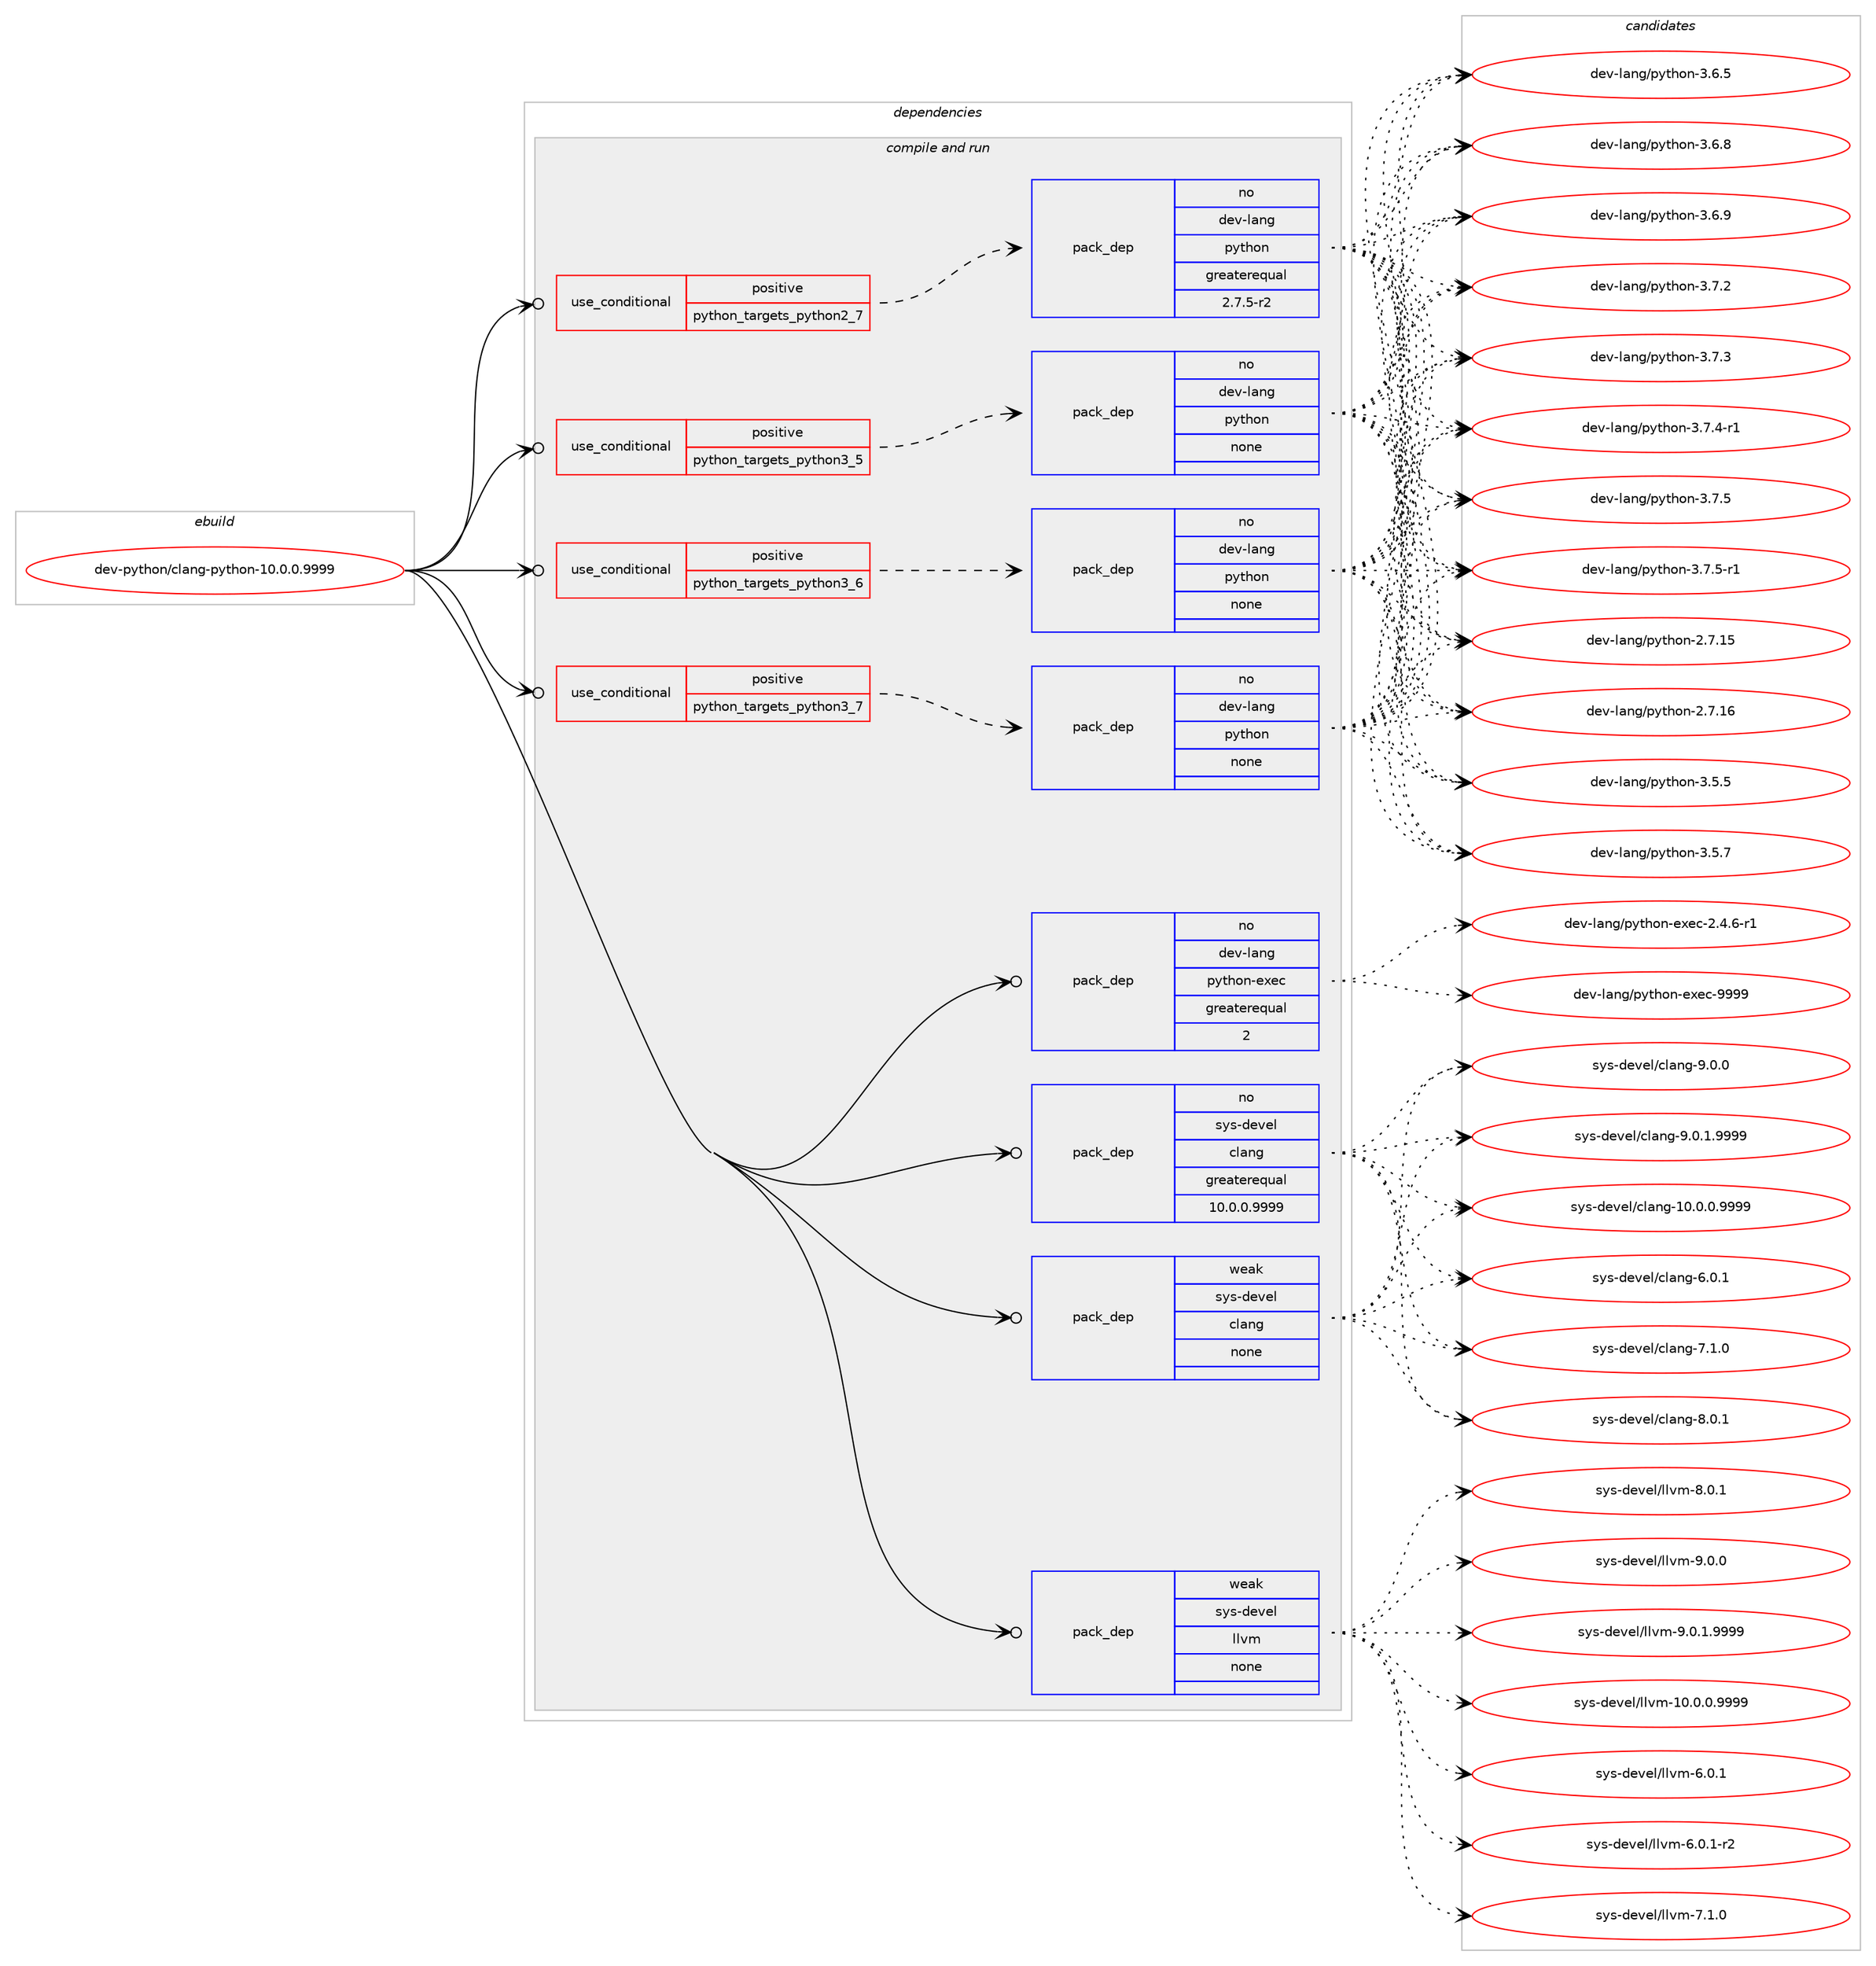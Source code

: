 digraph prolog {

# *************
# Graph options
# *************

newrank=true;
concentrate=true;
compound=true;
graph [rankdir=LR,fontname=Helvetica,fontsize=10,ranksep=1.5];#, ranksep=2.5, nodesep=0.2];
edge  [arrowhead=vee];
node  [fontname=Helvetica,fontsize=10];

# **********
# The ebuild
# **********

subgraph cluster_leftcol {
color=gray;
rank=same;
label=<<i>ebuild</i>>;
id [label="dev-python/clang-python-10.0.0.9999", color=red, width=4, href="../dev-python/clang-python-10.0.0.9999.svg"];
}

# ****************
# The dependencies
# ****************

subgraph cluster_midcol {
color=gray;
label=<<i>dependencies</i>>;
subgraph cluster_compile {
fillcolor="#eeeeee";
style=filled;
label=<<i>compile</i>>;
}
subgraph cluster_compileandrun {
fillcolor="#eeeeee";
style=filled;
label=<<i>compile and run</i>>;
subgraph cond137511 {
dependency598868 [label=<<TABLE BORDER="0" CELLBORDER="1" CELLSPACING="0" CELLPADDING="4"><TR><TD ROWSPAN="3" CELLPADDING="10">use_conditional</TD></TR><TR><TD>positive</TD></TR><TR><TD>python_targets_python2_7</TD></TR></TABLE>>, shape=none, color=red];
subgraph pack449578 {
dependency598869 [label=<<TABLE BORDER="0" CELLBORDER="1" CELLSPACING="0" CELLPADDING="4" WIDTH="220"><TR><TD ROWSPAN="6" CELLPADDING="30">pack_dep</TD></TR><TR><TD WIDTH="110">no</TD></TR><TR><TD>dev-lang</TD></TR><TR><TD>python</TD></TR><TR><TD>greaterequal</TD></TR><TR><TD>2.7.5-r2</TD></TR></TABLE>>, shape=none, color=blue];
}
dependency598868:e -> dependency598869:w [weight=20,style="dashed",arrowhead="vee"];
}
id:e -> dependency598868:w [weight=20,style="solid",arrowhead="odotvee"];
subgraph cond137512 {
dependency598870 [label=<<TABLE BORDER="0" CELLBORDER="1" CELLSPACING="0" CELLPADDING="4"><TR><TD ROWSPAN="3" CELLPADDING="10">use_conditional</TD></TR><TR><TD>positive</TD></TR><TR><TD>python_targets_python3_5</TD></TR></TABLE>>, shape=none, color=red];
subgraph pack449579 {
dependency598871 [label=<<TABLE BORDER="0" CELLBORDER="1" CELLSPACING="0" CELLPADDING="4" WIDTH="220"><TR><TD ROWSPAN="6" CELLPADDING="30">pack_dep</TD></TR><TR><TD WIDTH="110">no</TD></TR><TR><TD>dev-lang</TD></TR><TR><TD>python</TD></TR><TR><TD>none</TD></TR><TR><TD></TD></TR></TABLE>>, shape=none, color=blue];
}
dependency598870:e -> dependency598871:w [weight=20,style="dashed",arrowhead="vee"];
}
id:e -> dependency598870:w [weight=20,style="solid",arrowhead="odotvee"];
subgraph cond137513 {
dependency598872 [label=<<TABLE BORDER="0" CELLBORDER="1" CELLSPACING="0" CELLPADDING="4"><TR><TD ROWSPAN="3" CELLPADDING="10">use_conditional</TD></TR><TR><TD>positive</TD></TR><TR><TD>python_targets_python3_6</TD></TR></TABLE>>, shape=none, color=red];
subgraph pack449580 {
dependency598873 [label=<<TABLE BORDER="0" CELLBORDER="1" CELLSPACING="0" CELLPADDING="4" WIDTH="220"><TR><TD ROWSPAN="6" CELLPADDING="30">pack_dep</TD></TR><TR><TD WIDTH="110">no</TD></TR><TR><TD>dev-lang</TD></TR><TR><TD>python</TD></TR><TR><TD>none</TD></TR><TR><TD></TD></TR></TABLE>>, shape=none, color=blue];
}
dependency598872:e -> dependency598873:w [weight=20,style="dashed",arrowhead="vee"];
}
id:e -> dependency598872:w [weight=20,style="solid",arrowhead="odotvee"];
subgraph cond137514 {
dependency598874 [label=<<TABLE BORDER="0" CELLBORDER="1" CELLSPACING="0" CELLPADDING="4"><TR><TD ROWSPAN="3" CELLPADDING="10">use_conditional</TD></TR><TR><TD>positive</TD></TR><TR><TD>python_targets_python3_7</TD></TR></TABLE>>, shape=none, color=red];
subgraph pack449581 {
dependency598875 [label=<<TABLE BORDER="0" CELLBORDER="1" CELLSPACING="0" CELLPADDING="4" WIDTH="220"><TR><TD ROWSPAN="6" CELLPADDING="30">pack_dep</TD></TR><TR><TD WIDTH="110">no</TD></TR><TR><TD>dev-lang</TD></TR><TR><TD>python</TD></TR><TR><TD>none</TD></TR><TR><TD></TD></TR></TABLE>>, shape=none, color=blue];
}
dependency598874:e -> dependency598875:w [weight=20,style="dashed",arrowhead="vee"];
}
id:e -> dependency598874:w [weight=20,style="solid",arrowhead="odotvee"];
subgraph pack449582 {
dependency598876 [label=<<TABLE BORDER="0" CELLBORDER="1" CELLSPACING="0" CELLPADDING="4" WIDTH="220"><TR><TD ROWSPAN="6" CELLPADDING="30">pack_dep</TD></TR><TR><TD WIDTH="110">no</TD></TR><TR><TD>dev-lang</TD></TR><TR><TD>python-exec</TD></TR><TR><TD>greaterequal</TD></TR><TR><TD>2</TD></TR></TABLE>>, shape=none, color=blue];
}
id:e -> dependency598876:w [weight=20,style="solid",arrowhead="odotvee"];
subgraph pack449583 {
dependency598877 [label=<<TABLE BORDER="0" CELLBORDER="1" CELLSPACING="0" CELLPADDING="4" WIDTH="220"><TR><TD ROWSPAN="6" CELLPADDING="30">pack_dep</TD></TR><TR><TD WIDTH="110">no</TD></TR><TR><TD>sys-devel</TD></TR><TR><TD>clang</TD></TR><TR><TD>greaterequal</TD></TR><TR><TD>10.0.0.9999</TD></TR></TABLE>>, shape=none, color=blue];
}
id:e -> dependency598877:w [weight=20,style="solid",arrowhead="odotvee"];
subgraph pack449584 {
dependency598878 [label=<<TABLE BORDER="0" CELLBORDER="1" CELLSPACING="0" CELLPADDING="4" WIDTH="220"><TR><TD ROWSPAN="6" CELLPADDING="30">pack_dep</TD></TR><TR><TD WIDTH="110">weak</TD></TR><TR><TD>sys-devel</TD></TR><TR><TD>clang</TD></TR><TR><TD>none</TD></TR><TR><TD></TD></TR></TABLE>>, shape=none, color=blue];
}
id:e -> dependency598878:w [weight=20,style="solid",arrowhead="odotvee"];
subgraph pack449585 {
dependency598879 [label=<<TABLE BORDER="0" CELLBORDER="1" CELLSPACING="0" CELLPADDING="4" WIDTH="220"><TR><TD ROWSPAN="6" CELLPADDING="30">pack_dep</TD></TR><TR><TD WIDTH="110">weak</TD></TR><TR><TD>sys-devel</TD></TR><TR><TD>llvm</TD></TR><TR><TD>none</TD></TR><TR><TD></TD></TR></TABLE>>, shape=none, color=blue];
}
id:e -> dependency598879:w [weight=20,style="solid",arrowhead="odotvee"];
}
subgraph cluster_run {
fillcolor="#eeeeee";
style=filled;
label=<<i>run</i>>;
}
}

# **************
# The candidates
# **************

subgraph cluster_choices {
rank=same;
color=gray;
label=<<i>candidates</i>>;

subgraph choice449578 {
color=black;
nodesep=1;
choice10010111845108971101034711212111610411111045504655464953 [label="dev-lang/python-2.7.15", color=red, width=4,href="../dev-lang/python-2.7.15.svg"];
choice10010111845108971101034711212111610411111045504655464954 [label="dev-lang/python-2.7.16", color=red, width=4,href="../dev-lang/python-2.7.16.svg"];
choice100101118451089711010347112121116104111110455146534653 [label="dev-lang/python-3.5.5", color=red, width=4,href="../dev-lang/python-3.5.5.svg"];
choice100101118451089711010347112121116104111110455146534655 [label="dev-lang/python-3.5.7", color=red, width=4,href="../dev-lang/python-3.5.7.svg"];
choice100101118451089711010347112121116104111110455146544653 [label="dev-lang/python-3.6.5", color=red, width=4,href="../dev-lang/python-3.6.5.svg"];
choice100101118451089711010347112121116104111110455146544656 [label="dev-lang/python-3.6.8", color=red, width=4,href="../dev-lang/python-3.6.8.svg"];
choice100101118451089711010347112121116104111110455146544657 [label="dev-lang/python-3.6.9", color=red, width=4,href="../dev-lang/python-3.6.9.svg"];
choice100101118451089711010347112121116104111110455146554650 [label="dev-lang/python-3.7.2", color=red, width=4,href="../dev-lang/python-3.7.2.svg"];
choice100101118451089711010347112121116104111110455146554651 [label="dev-lang/python-3.7.3", color=red, width=4,href="../dev-lang/python-3.7.3.svg"];
choice1001011184510897110103471121211161041111104551465546524511449 [label="dev-lang/python-3.7.4-r1", color=red, width=4,href="../dev-lang/python-3.7.4-r1.svg"];
choice100101118451089711010347112121116104111110455146554653 [label="dev-lang/python-3.7.5", color=red, width=4,href="../dev-lang/python-3.7.5.svg"];
choice1001011184510897110103471121211161041111104551465546534511449 [label="dev-lang/python-3.7.5-r1", color=red, width=4,href="../dev-lang/python-3.7.5-r1.svg"];
dependency598869:e -> choice10010111845108971101034711212111610411111045504655464953:w [style=dotted,weight="100"];
dependency598869:e -> choice10010111845108971101034711212111610411111045504655464954:w [style=dotted,weight="100"];
dependency598869:e -> choice100101118451089711010347112121116104111110455146534653:w [style=dotted,weight="100"];
dependency598869:e -> choice100101118451089711010347112121116104111110455146534655:w [style=dotted,weight="100"];
dependency598869:e -> choice100101118451089711010347112121116104111110455146544653:w [style=dotted,weight="100"];
dependency598869:e -> choice100101118451089711010347112121116104111110455146544656:w [style=dotted,weight="100"];
dependency598869:e -> choice100101118451089711010347112121116104111110455146544657:w [style=dotted,weight="100"];
dependency598869:e -> choice100101118451089711010347112121116104111110455146554650:w [style=dotted,weight="100"];
dependency598869:e -> choice100101118451089711010347112121116104111110455146554651:w [style=dotted,weight="100"];
dependency598869:e -> choice1001011184510897110103471121211161041111104551465546524511449:w [style=dotted,weight="100"];
dependency598869:e -> choice100101118451089711010347112121116104111110455146554653:w [style=dotted,weight="100"];
dependency598869:e -> choice1001011184510897110103471121211161041111104551465546534511449:w [style=dotted,weight="100"];
}
subgraph choice449579 {
color=black;
nodesep=1;
choice10010111845108971101034711212111610411111045504655464953 [label="dev-lang/python-2.7.15", color=red, width=4,href="../dev-lang/python-2.7.15.svg"];
choice10010111845108971101034711212111610411111045504655464954 [label="dev-lang/python-2.7.16", color=red, width=4,href="../dev-lang/python-2.7.16.svg"];
choice100101118451089711010347112121116104111110455146534653 [label="dev-lang/python-3.5.5", color=red, width=4,href="../dev-lang/python-3.5.5.svg"];
choice100101118451089711010347112121116104111110455146534655 [label="dev-lang/python-3.5.7", color=red, width=4,href="../dev-lang/python-3.5.7.svg"];
choice100101118451089711010347112121116104111110455146544653 [label="dev-lang/python-3.6.5", color=red, width=4,href="../dev-lang/python-3.6.5.svg"];
choice100101118451089711010347112121116104111110455146544656 [label="dev-lang/python-3.6.8", color=red, width=4,href="../dev-lang/python-3.6.8.svg"];
choice100101118451089711010347112121116104111110455146544657 [label="dev-lang/python-3.6.9", color=red, width=4,href="../dev-lang/python-3.6.9.svg"];
choice100101118451089711010347112121116104111110455146554650 [label="dev-lang/python-3.7.2", color=red, width=4,href="../dev-lang/python-3.7.2.svg"];
choice100101118451089711010347112121116104111110455146554651 [label="dev-lang/python-3.7.3", color=red, width=4,href="../dev-lang/python-3.7.3.svg"];
choice1001011184510897110103471121211161041111104551465546524511449 [label="dev-lang/python-3.7.4-r1", color=red, width=4,href="../dev-lang/python-3.7.4-r1.svg"];
choice100101118451089711010347112121116104111110455146554653 [label="dev-lang/python-3.7.5", color=red, width=4,href="../dev-lang/python-3.7.5.svg"];
choice1001011184510897110103471121211161041111104551465546534511449 [label="dev-lang/python-3.7.5-r1", color=red, width=4,href="../dev-lang/python-3.7.5-r1.svg"];
dependency598871:e -> choice10010111845108971101034711212111610411111045504655464953:w [style=dotted,weight="100"];
dependency598871:e -> choice10010111845108971101034711212111610411111045504655464954:w [style=dotted,weight="100"];
dependency598871:e -> choice100101118451089711010347112121116104111110455146534653:w [style=dotted,weight="100"];
dependency598871:e -> choice100101118451089711010347112121116104111110455146534655:w [style=dotted,weight="100"];
dependency598871:e -> choice100101118451089711010347112121116104111110455146544653:w [style=dotted,weight="100"];
dependency598871:e -> choice100101118451089711010347112121116104111110455146544656:w [style=dotted,weight="100"];
dependency598871:e -> choice100101118451089711010347112121116104111110455146544657:w [style=dotted,weight="100"];
dependency598871:e -> choice100101118451089711010347112121116104111110455146554650:w [style=dotted,weight="100"];
dependency598871:e -> choice100101118451089711010347112121116104111110455146554651:w [style=dotted,weight="100"];
dependency598871:e -> choice1001011184510897110103471121211161041111104551465546524511449:w [style=dotted,weight="100"];
dependency598871:e -> choice100101118451089711010347112121116104111110455146554653:w [style=dotted,weight="100"];
dependency598871:e -> choice1001011184510897110103471121211161041111104551465546534511449:w [style=dotted,weight="100"];
}
subgraph choice449580 {
color=black;
nodesep=1;
choice10010111845108971101034711212111610411111045504655464953 [label="dev-lang/python-2.7.15", color=red, width=4,href="../dev-lang/python-2.7.15.svg"];
choice10010111845108971101034711212111610411111045504655464954 [label="dev-lang/python-2.7.16", color=red, width=4,href="../dev-lang/python-2.7.16.svg"];
choice100101118451089711010347112121116104111110455146534653 [label="dev-lang/python-3.5.5", color=red, width=4,href="../dev-lang/python-3.5.5.svg"];
choice100101118451089711010347112121116104111110455146534655 [label="dev-lang/python-3.5.7", color=red, width=4,href="../dev-lang/python-3.5.7.svg"];
choice100101118451089711010347112121116104111110455146544653 [label="dev-lang/python-3.6.5", color=red, width=4,href="../dev-lang/python-3.6.5.svg"];
choice100101118451089711010347112121116104111110455146544656 [label="dev-lang/python-3.6.8", color=red, width=4,href="../dev-lang/python-3.6.8.svg"];
choice100101118451089711010347112121116104111110455146544657 [label="dev-lang/python-3.6.9", color=red, width=4,href="../dev-lang/python-3.6.9.svg"];
choice100101118451089711010347112121116104111110455146554650 [label="dev-lang/python-3.7.2", color=red, width=4,href="../dev-lang/python-3.7.2.svg"];
choice100101118451089711010347112121116104111110455146554651 [label="dev-lang/python-3.7.3", color=red, width=4,href="../dev-lang/python-3.7.3.svg"];
choice1001011184510897110103471121211161041111104551465546524511449 [label="dev-lang/python-3.7.4-r1", color=red, width=4,href="../dev-lang/python-3.7.4-r1.svg"];
choice100101118451089711010347112121116104111110455146554653 [label="dev-lang/python-3.7.5", color=red, width=4,href="../dev-lang/python-3.7.5.svg"];
choice1001011184510897110103471121211161041111104551465546534511449 [label="dev-lang/python-3.7.5-r1", color=red, width=4,href="../dev-lang/python-3.7.5-r1.svg"];
dependency598873:e -> choice10010111845108971101034711212111610411111045504655464953:w [style=dotted,weight="100"];
dependency598873:e -> choice10010111845108971101034711212111610411111045504655464954:w [style=dotted,weight="100"];
dependency598873:e -> choice100101118451089711010347112121116104111110455146534653:w [style=dotted,weight="100"];
dependency598873:e -> choice100101118451089711010347112121116104111110455146534655:w [style=dotted,weight="100"];
dependency598873:e -> choice100101118451089711010347112121116104111110455146544653:w [style=dotted,weight="100"];
dependency598873:e -> choice100101118451089711010347112121116104111110455146544656:w [style=dotted,weight="100"];
dependency598873:e -> choice100101118451089711010347112121116104111110455146544657:w [style=dotted,weight="100"];
dependency598873:e -> choice100101118451089711010347112121116104111110455146554650:w [style=dotted,weight="100"];
dependency598873:e -> choice100101118451089711010347112121116104111110455146554651:w [style=dotted,weight="100"];
dependency598873:e -> choice1001011184510897110103471121211161041111104551465546524511449:w [style=dotted,weight="100"];
dependency598873:e -> choice100101118451089711010347112121116104111110455146554653:w [style=dotted,weight="100"];
dependency598873:e -> choice1001011184510897110103471121211161041111104551465546534511449:w [style=dotted,weight="100"];
}
subgraph choice449581 {
color=black;
nodesep=1;
choice10010111845108971101034711212111610411111045504655464953 [label="dev-lang/python-2.7.15", color=red, width=4,href="../dev-lang/python-2.7.15.svg"];
choice10010111845108971101034711212111610411111045504655464954 [label="dev-lang/python-2.7.16", color=red, width=4,href="../dev-lang/python-2.7.16.svg"];
choice100101118451089711010347112121116104111110455146534653 [label="dev-lang/python-3.5.5", color=red, width=4,href="../dev-lang/python-3.5.5.svg"];
choice100101118451089711010347112121116104111110455146534655 [label="dev-lang/python-3.5.7", color=red, width=4,href="../dev-lang/python-3.5.7.svg"];
choice100101118451089711010347112121116104111110455146544653 [label="dev-lang/python-3.6.5", color=red, width=4,href="../dev-lang/python-3.6.5.svg"];
choice100101118451089711010347112121116104111110455146544656 [label="dev-lang/python-3.6.8", color=red, width=4,href="../dev-lang/python-3.6.8.svg"];
choice100101118451089711010347112121116104111110455146544657 [label="dev-lang/python-3.6.9", color=red, width=4,href="../dev-lang/python-3.6.9.svg"];
choice100101118451089711010347112121116104111110455146554650 [label="dev-lang/python-3.7.2", color=red, width=4,href="../dev-lang/python-3.7.2.svg"];
choice100101118451089711010347112121116104111110455146554651 [label="dev-lang/python-3.7.3", color=red, width=4,href="../dev-lang/python-3.7.3.svg"];
choice1001011184510897110103471121211161041111104551465546524511449 [label="dev-lang/python-3.7.4-r1", color=red, width=4,href="../dev-lang/python-3.7.4-r1.svg"];
choice100101118451089711010347112121116104111110455146554653 [label="dev-lang/python-3.7.5", color=red, width=4,href="../dev-lang/python-3.7.5.svg"];
choice1001011184510897110103471121211161041111104551465546534511449 [label="dev-lang/python-3.7.5-r1", color=red, width=4,href="../dev-lang/python-3.7.5-r1.svg"];
dependency598875:e -> choice10010111845108971101034711212111610411111045504655464953:w [style=dotted,weight="100"];
dependency598875:e -> choice10010111845108971101034711212111610411111045504655464954:w [style=dotted,weight="100"];
dependency598875:e -> choice100101118451089711010347112121116104111110455146534653:w [style=dotted,weight="100"];
dependency598875:e -> choice100101118451089711010347112121116104111110455146534655:w [style=dotted,weight="100"];
dependency598875:e -> choice100101118451089711010347112121116104111110455146544653:w [style=dotted,weight="100"];
dependency598875:e -> choice100101118451089711010347112121116104111110455146544656:w [style=dotted,weight="100"];
dependency598875:e -> choice100101118451089711010347112121116104111110455146544657:w [style=dotted,weight="100"];
dependency598875:e -> choice100101118451089711010347112121116104111110455146554650:w [style=dotted,weight="100"];
dependency598875:e -> choice100101118451089711010347112121116104111110455146554651:w [style=dotted,weight="100"];
dependency598875:e -> choice1001011184510897110103471121211161041111104551465546524511449:w [style=dotted,weight="100"];
dependency598875:e -> choice100101118451089711010347112121116104111110455146554653:w [style=dotted,weight="100"];
dependency598875:e -> choice1001011184510897110103471121211161041111104551465546534511449:w [style=dotted,weight="100"];
}
subgraph choice449582 {
color=black;
nodesep=1;
choice10010111845108971101034711212111610411111045101120101994550465246544511449 [label="dev-lang/python-exec-2.4.6-r1", color=red, width=4,href="../dev-lang/python-exec-2.4.6-r1.svg"];
choice10010111845108971101034711212111610411111045101120101994557575757 [label="dev-lang/python-exec-9999", color=red, width=4,href="../dev-lang/python-exec-9999.svg"];
dependency598876:e -> choice10010111845108971101034711212111610411111045101120101994550465246544511449:w [style=dotted,weight="100"];
dependency598876:e -> choice10010111845108971101034711212111610411111045101120101994557575757:w [style=dotted,weight="100"];
}
subgraph choice449583 {
color=black;
nodesep=1;
choice11512111545100101118101108479910897110103454948464846484657575757 [label="sys-devel/clang-10.0.0.9999", color=red, width=4,href="../sys-devel/clang-10.0.0.9999.svg"];
choice11512111545100101118101108479910897110103455446484649 [label="sys-devel/clang-6.0.1", color=red, width=4,href="../sys-devel/clang-6.0.1.svg"];
choice11512111545100101118101108479910897110103455546494648 [label="sys-devel/clang-7.1.0", color=red, width=4,href="../sys-devel/clang-7.1.0.svg"];
choice11512111545100101118101108479910897110103455646484649 [label="sys-devel/clang-8.0.1", color=red, width=4,href="../sys-devel/clang-8.0.1.svg"];
choice11512111545100101118101108479910897110103455746484648 [label="sys-devel/clang-9.0.0", color=red, width=4,href="../sys-devel/clang-9.0.0.svg"];
choice115121115451001011181011084799108971101034557464846494657575757 [label="sys-devel/clang-9.0.1.9999", color=red, width=4,href="../sys-devel/clang-9.0.1.9999.svg"];
dependency598877:e -> choice11512111545100101118101108479910897110103454948464846484657575757:w [style=dotted,weight="100"];
dependency598877:e -> choice11512111545100101118101108479910897110103455446484649:w [style=dotted,weight="100"];
dependency598877:e -> choice11512111545100101118101108479910897110103455546494648:w [style=dotted,weight="100"];
dependency598877:e -> choice11512111545100101118101108479910897110103455646484649:w [style=dotted,weight="100"];
dependency598877:e -> choice11512111545100101118101108479910897110103455746484648:w [style=dotted,weight="100"];
dependency598877:e -> choice115121115451001011181011084799108971101034557464846494657575757:w [style=dotted,weight="100"];
}
subgraph choice449584 {
color=black;
nodesep=1;
choice11512111545100101118101108479910897110103454948464846484657575757 [label="sys-devel/clang-10.0.0.9999", color=red, width=4,href="../sys-devel/clang-10.0.0.9999.svg"];
choice11512111545100101118101108479910897110103455446484649 [label="sys-devel/clang-6.0.1", color=red, width=4,href="../sys-devel/clang-6.0.1.svg"];
choice11512111545100101118101108479910897110103455546494648 [label="sys-devel/clang-7.1.0", color=red, width=4,href="../sys-devel/clang-7.1.0.svg"];
choice11512111545100101118101108479910897110103455646484649 [label="sys-devel/clang-8.0.1", color=red, width=4,href="../sys-devel/clang-8.0.1.svg"];
choice11512111545100101118101108479910897110103455746484648 [label="sys-devel/clang-9.0.0", color=red, width=4,href="../sys-devel/clang-9.0.0.svg"];
choice115121115451001011181011084799108971101034557464846494657575757 [label="sys-devel/clang-9.0.1.9999", color=red, width=4,href="../sys-devel/clang-9.0.1.9999.svg"];
dependency598878:e -> choice11512111545100101118101108479910897110103454948464846484657575757:w [style=dotted,weight="100"];
dependency598878:e -> choice11512111545100101118101108479910897110103455446484649:w [style=dotted,weight="100"];
dependency598878:e -> choice11512111545100101118101108479910897110103455546494648:w [style=dotted,weight="100"];
dependency598878:e -> choice11512111545100101118101108479910897110103455646484649:w [style=dotted,weight="100"];
dependency598878:e -> choice11512111545100101118101108479910897110103455746484648:w [style=dotted,weight="100"];
dependency598878:e -> choice115121115451001011181011084799108971101034557464846494657575757:w [style=dotted,weight="100"];
}
subgraph choice449585 {
color=black;
nodesep=1;
choice1151211154510010111810110847108108118109454948464846484657575757 [label="sys-devel/llvm-10.0.0.9999", color=red, width=4,href="../sys-devel/llvm-10.0.0.9999.svg"];
choice1151211154510010111810110847108108118109455446484649 [label="sys-devel/llvm-6.0.1", color=red, width=4,href="../sys-devel/llvm-6.0.1.svg"];
choice11512111545100101118101108471081081181094554464846494511450 [label="sys-devel/llvm-6.0.1-r2", color=red, width=4,href="../sys-devel/llvm-6.0.1-r2.svg"];
choice1151211154510010111810110847108108118109455546494648 [label="sys-devel/llvm-7.1.0", color=red, width=4,href="../sys-devel/llvm-7.1.0.svg"];
choice1151211154510010111810110847108108118109455646484649 [label="sys-devel/llvm-8.0.1", color=red, width=4,href="../sys-devel/llvm-8.0.1.svg"];
choice1151211154510010111810110847108108118109455746484648 [label="sys-devel/llvm-9.0.0", color=red, width=4,href="../sys-devel/llvm-9.0.0.svg"];
choice11512111545100101118101108471081081181094557464846494657575757 [label="sys-devel/llvm-9.0.1.9999", color=red, width=4,href="../sys-devel/llvm-9.0.1.9999.svg"];
dependency598879:e -> choice1151211154510010111810110847108108118109454948464846484657575757:w [style=dotted,weight="100"];
dependency598879:e -> choice1151211154510010111810110847108108118109455446484649:w [style=dotted,weight="100"];
dependency598879:e -> choice11512111545100101118101108471081081181094554464846494511450:w [style=dotted,weight="100"];
dependency598879:e -> choice1151211154510010111810110847108108118109455546494648:w [style=dotted,weight="100"];
dependency598879:e -> choice1151211154510010111810110847108108118109455646484649:w [style=dotted,weight="100"];
dependency598879:e -> choice1151211154510010111810110847108108118109455746484648:w [style=dotted,weight="100"];
dependency598879:e -> choice11512111545100101118101108471081081181094557464846494657575757:w [style=dotted,weight="100"];
}
}

}
